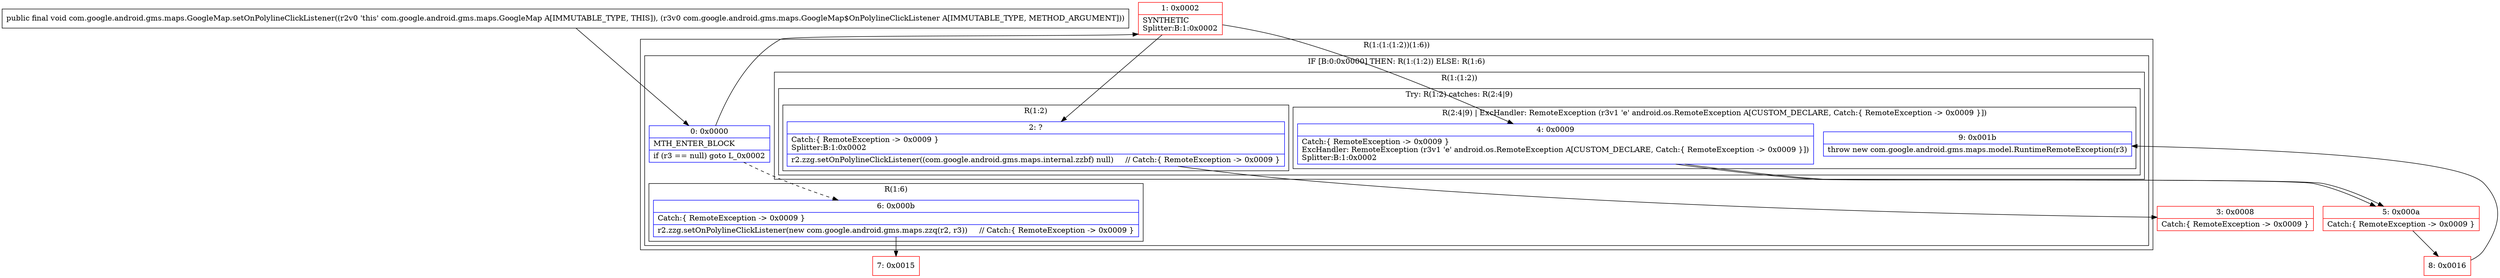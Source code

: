 digraph "CFG forcom.google.android.gms.maps.GoogleMap.setOnPolylineClickListener(Lcom\/google\/android\/gms\/maps\/GoogleMap$OnPolylineClickListener;)V" {
subgraph cluster_Region_451889843 {
label = "R(1:(1:(1:2))(1:6))";
node [shape=record,color=blue];
subgraph cluster_IfRegion_1879011631 {
label = "IF [B:0:0x0000] THEN: R(1:(1:2)) ELSE: R(1:6)";
node [shape=record,color=blue];
Node_0 [shape=record,label="{0\:\ 0x0000|MTH_ENTER_BLOCK\l|if (r3 == null) goto L_0x0002\l}"];
subgraph cluster_Region_149332461 {
label = "R(1:(1:2))";
node [shape=record,color=blue];
subgraph cluster_TryCatchRegion_182674455 {
label = "Try: R(1:2) catches: R(2:4|9)";
node [shape=record,color=blue];
subgraph cluster_Region_1782127914 {
label = "R(1:2)";
node [shape=record,color=blue];
Node_2 [shape=record,label="{2\:\ ?|Catch:\{ RemoteException \-\> 0x0009 \}\lSplitter:B:1:0x0002\l|r2.zzg.setOnPolylineClickListener((com.google.android.gms.maps.internal.zzbf) null)     \/\/ Catch:\{ RemoteException \-\> 0x0009 \}\l}"];
}
subgraph cluster_Region_2119925579 {
label = "R(2:4|9) | ExcHandler: RemoteException (r3v1 'e' android.os.RemoteException A[CUSTOM_DECLARE, Catch:\{ RemoteException \-\> 0x0009 \}])\l";
node [shape=record,color=blue];
Node_4 [shape=record,label="{4\:\ 0x0009|Catch:\{ RemoteException \-\> 0x0009 \}\lExcHandler: RemoteException (r3v1 'e' android.os.RemoteException A[CUSTOM_DECLARE, Catch:\{ RemoteException \-\> 0x0009 \}])\lSplitter:B:1:0x0002\l}"];
Node_9 [shape=record,label="{9\:\ 0x001b|throw new com.google.android.gms.maps.model.RuntimeRemoteException(r3)\l}"];
}
}
}
subgraph cluster_Region_1125073060 {
label = "R(1:6)";
node [shape=record,color=blue];
Node_6 [shape=record,label="{6\:\ 0x000b|Catch:\{ RemoteException \-\> 0x0009 \}\l|r2.zzg.setOnPolylineClickListener(new com.google.android.gms.maps.zzq(r2, r3))     \/\/ Catch:\{ RemoteException \-\> 0x0009 \}\l}"];
}
}
}
subgraph cluster_Region_2119925579 {
label = "R(2:4|9) | ExcHandler: RemoteException (r3v1 'e' android.os.RemoteException A[CUSTOM_DECLARE, Catch:\{ RemoteException \-\> 0x0009 \}])\l";
node [shape=record,color=blue];
Node_4 [shape=record,label="{4\:\ 0x0009|Catch:\{ RemoteException \-\> 0x0009 \}\lExcHandler: RemoteException (r3v1 'e' android.os.RemoteException A[CUSTOM_DECLARE, Catch:\{ RemoteException \-\> 0x0009 \}])\lSplitter:B:1:0x0002\l}"];
Node_9 [shape=record,label="{9\:\ 0x001b|throw new com.google.android.gms.maps.model.RuntimeRemoteException(r3)\l}"];
}
Node_1 [shape=record,color=red,label="{1\:\ 0x0002|SYNTHETIC\lSplitter:B:1:0x0002\l}"];
Node_3 [shape=record,color=red,label="{3\:\ 0x0008|Catch:\{ RemoteException \-\> 0x0009 \}\l}"];
Node_5 [shape=record,color=red,label="{5\:\ 0x000a|Catch:\{ RemoteException \-\> 0x0009 \}\l}"];
Node_7 [shape=record,color=red,label="{7\:\ 0x0015}"];
Node_8 [shape=record,color=red,label="{8\:\ 0x0016}"];
MethodNode[shape=record,label="{public final void com.google.android.gms.maps.GoogleMap.setOnPolylineClickListener((r2v0 'this' com.google.android.gms.maps.GoogleMap A[IMMUTABLE_TYPE, THIS]), (r3v0 com.google.android.gms.maps.GoogleMap$OnPolylineClickListener A[IMMUTABLE_TYPE, METHOD_ARGUMENT])) }"];
MethodNode -> Node_0;
Node_0 -> Node_1;
Node_0 -> Node_6[style=dashed];
Node_2 -> Node_3;
Node_4 -> Node_5;
Node_6 -> Node_7;
Node_4 -> Node_5;
Node_1 -> Node_2;
Node_1 -> Node_4;
Node_5 -> Node_8;
Node_8 -> Node_9;
}


